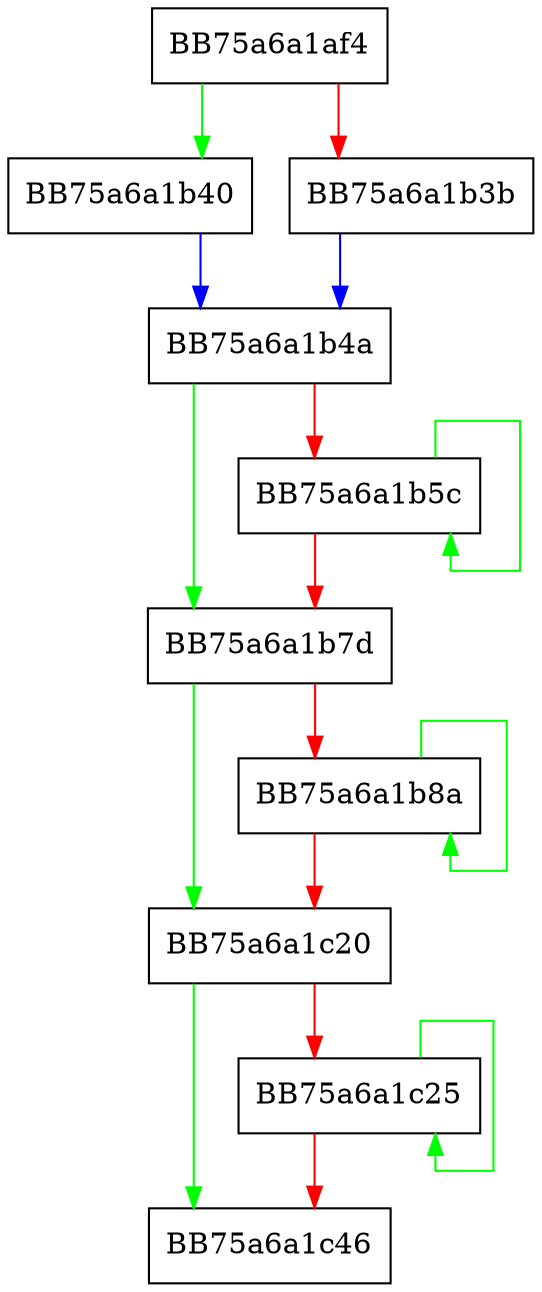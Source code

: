digraph Update {
  node [shape="box"];
  graph [splines=ortho];
  BB75a6a1af4 -> BB75a6a1b40 [color="green"];
  BB75a6a1af4 -> BB75a6a1b3b [color="red"];
  BB75a6a1b3b -> BB75a6a1b4a [color="blue"];
  BB75a6a1b40 -> BB75a6a1b4a [color="blue"];
  BB75a6a1b4a -> BB75a6a1b7d [color="green"];
  BB75a6a1b4a -> BB75a6a1b5c [color="red"];
  BB75a6a1b5c -> BB75a6a1b5c [color="green"];
  BB75a6a1b5c -> BB75a6a1b7d [color="red"];
  BB75a6a1b7d -> BB75a6a1c20 [color="green"];
  BB75a6a1b7d -> BB75a6a1b8a [color="red"];
  BB75a6a1b8a -> BB75a6a1b8a [color="green"];
  BB75a6a1b8a -> BB75a6a1c20 [color="red"];
  BB75a6a1c20 -> BB75a6a1c46 [color="green"];
  BB75a6a1c20 -> BB75a6a1c25 [color="red"];
  BB75a6a1c25 -> BB75a6a1c25 [color="green"];
  BB75a6a1c25 -> BB75a6a1c46 [color="red"];
}